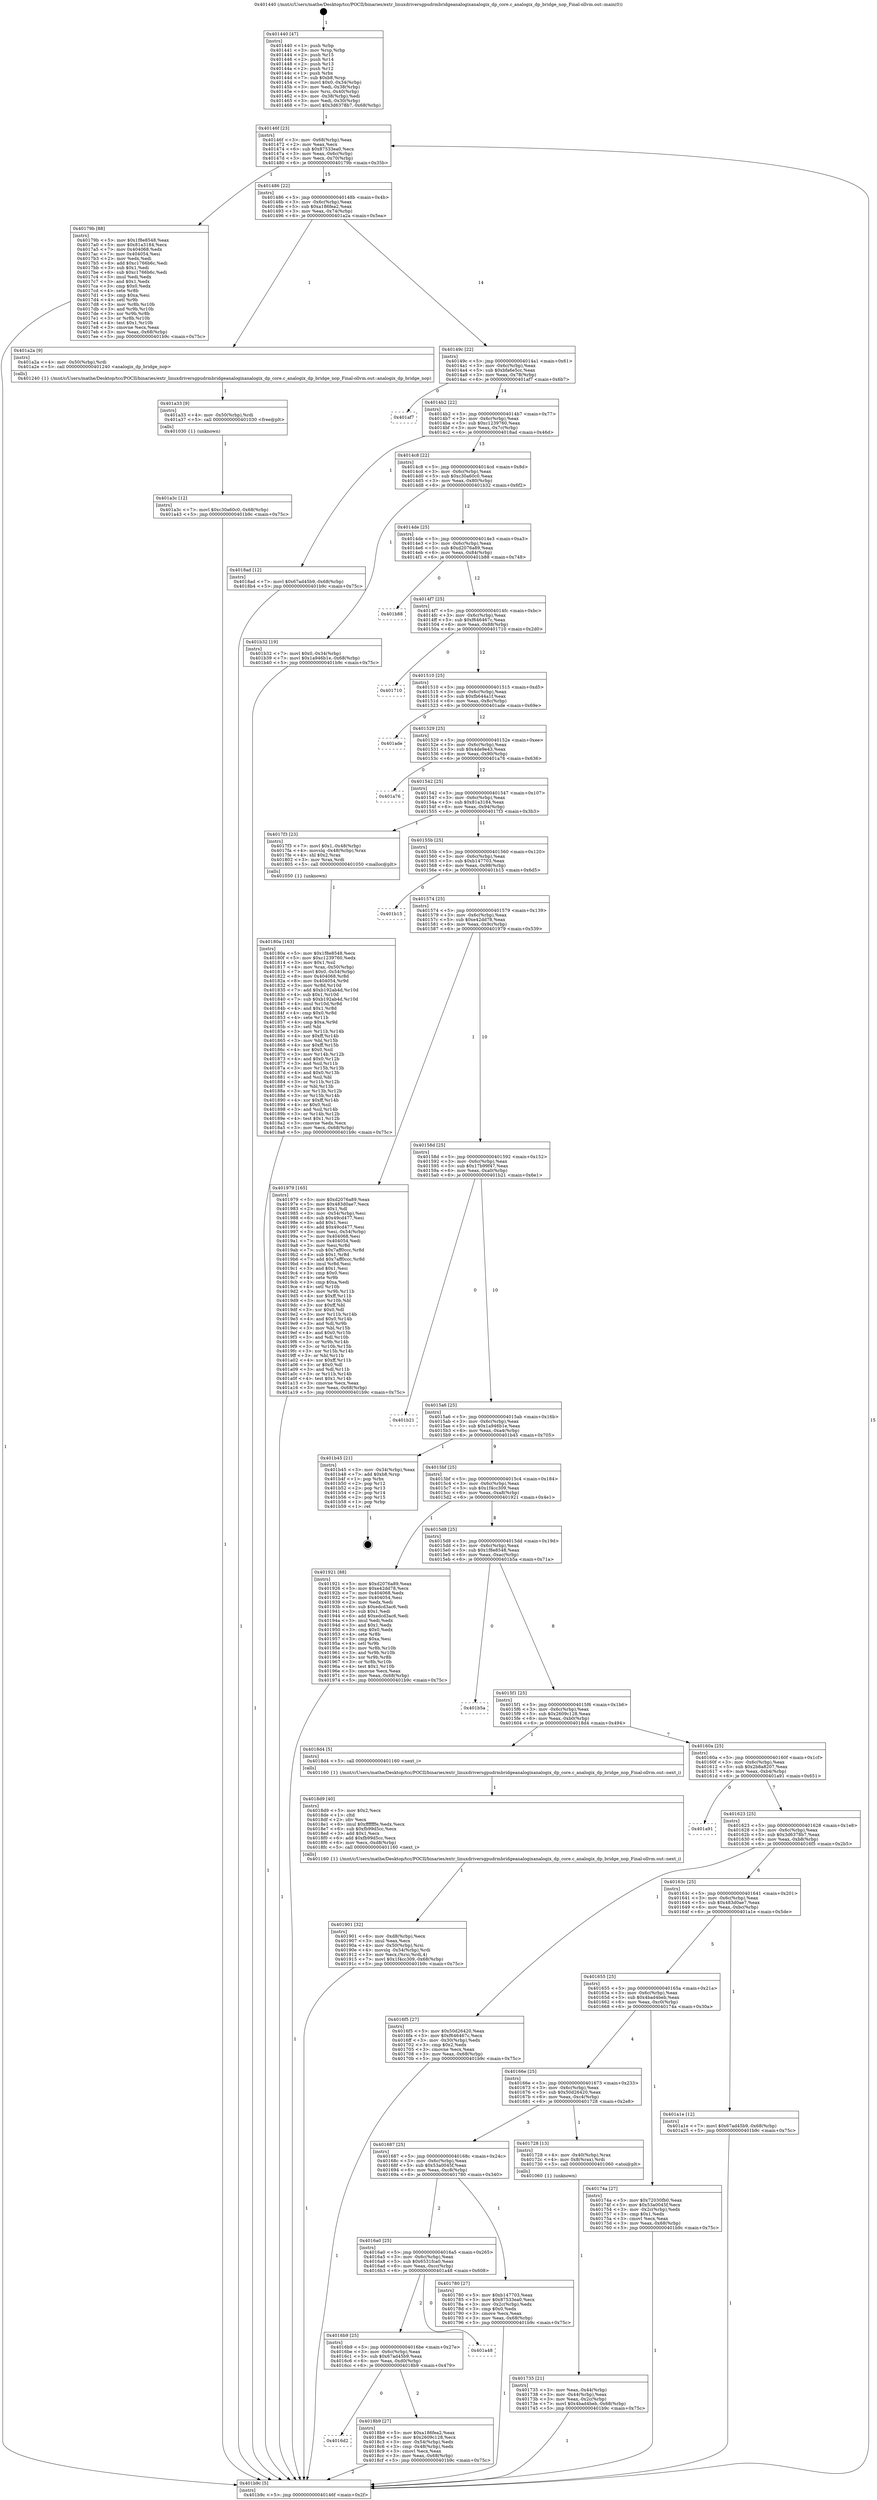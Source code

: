 digraph "0x401440" {
  label = "0x401440 (/mnt/c/Users/mathe/Desktop/tcc/POCII/binaries/extr_linuxdriversgpudrmbridgeanalogixanalogix_dp_core.c_analogix_dp_bridge_nop_Final-ollvm.out::main(0))"
  labelloc = "t"
  node[shape=record]

  Entry [label="",width=0.3,height=0.3,shape=circle,fillcolor=black,style=filled]
  "0x40146f" [label="{
     0x40146f [23]\l
     | [instrs]\l
     &nbsp;&nbsp;0x40146f \<+3\>: mov -0x68(%rbp),%eax\l
     &nbsp;&nbsp;0x401472 \<+2\>: mov %eax,%ecx\l
     &nbsp;&nbsp;0x401474 \<+6\>: sub $0x87533ea0,%ecx\l
     &nbsp;&nbsp;0x40147a \<+3\>: mov %eax,-0x6c(%rbp)\l
     &nbsp;&nbsp;0x40147d \<+3\>: mov %ecx,-0x70(%rbp)\l
     &nbsp;&nbsp;0x401480 \<+6\>: je 000000000040179b \<main+0x35b\>\l
  }"]
  "0x40179b" [label="{
     0x40179b [88]\l
     | [instrs]\l
     &nbsp;&nbsp;0x40179b \<+5\>: mov $0x1f8e8548,%eax\l
     &nbsp;&nbsp;0x4017a0 \<+5\>: mov $0x81a3184,%ecx\l
     &nbsp;&nbsp;0x4017a5 \<+7\>: mov 0x404068,%edx\l
     &nbsp;&nbsp;0x4017ac \<+7\>: mov 0x404054,%esi\l
     &nbsp;&nbsp;0x4017b3 \<+2\>: mov %edx,%edi\l
     &nbsp;&nbsp;0x4017b5 \<+6\>: add $0xc1766b6c,%edi\l
     &nbsp;&nbsp;0x4017bb \<+3\>: sub $0x1,%edi\l
     &nbsp;&nbsp;0x4017be \<+6\>: sub $0xc1766b6c,%edi\l
     &nbsp;&nbsp;0x4017c4 \<+3\>: imul %edi,%edx\l
     &nbsp;&nbsp;0x4017c7 \<+3\>: and $0x1,%edx\l
     &nbsp;&nbsp;0x4017ca \<+3\>: cmp $0x0,%edx\l
     &nbsp;&nbsp;0x4017cd \<+4\>: sete %r8b\l
     &nbsp;&nbsp;0x4017d1 \<+3\>: cmp $0xa,%esi\l
     &nbsp;&nbsp;0x4017d4 \<+4\>: setl %r9b\l
     &nbsp;&nbsp;0x4017d8 \<+3\>: mov %r8b,%r10b\l
     &nbsp;&nbsp;0x4017db \<+3\>: and %r9b,%r10b\l
     &nbsp;&nbsp;0x4017de \<+3\>: xor %r9b,%r8b\l
     &nbsp;&nbsp;0x4017e1 \<+3\>: or %r8b,%r10b\l
     &nbsp;&nbsp;0x4017e4 \<+4\>: test $0x1,%r10b\l
     &nbsp;&nbsp;0x4017e8 \<+3\>: cmovne %ecx,%eax\l
     &nbsp;&nbsp;0x4017eb \<+3\>: mov %eax,-0x68(%rbp)\l
     &nbsp;&nbsp;0x4017ee \<+5\>: jmp 0000000000401b9c \<main+0x75c\>\l
  }"]
  "0x401486" [label="{
     0x401486 [22]\l
     | [instrs]\l
     &nbsp;&nbsp;0x401486 \<+5\>: jmp 000000000040148b \<main+0x4b\>\l
     &nbsp;&nbsp;0x40148b \<+3\>: mov -0x6c(%rbp),%eax\l
     &nbsp;&nbsp;0x40148e \<+5\>: sub $0xa186fea2,%eax\l
     &nbsp;&nbsp;0x401493 \<+3\>: mov %eax,-0x74(%rbp)\l
     &nbsp;&nbsp;0x401496 \<+6\>: je 0000000000401a2a \<main+0x5ea\>\l
  }"]
  Exit [label="",width=0.3,height=0.3,shape=circle,fillcolor=black,style=filled,peripheries=2]
  "0x401a2a" [label="{
     0x401a2a [9]\l
     | [instrs]\l
     &nbsp;&nbsp;0x401a2a \<+4\>: mov -0x50(%rbp),%rdi\l
     &nbsp;&nbsp;0x401a2e \<+5\>: call 0000000000401240 \<analogix_dp_bridge_nop\>\l
     | [calls]\l
     &nbsp;&nbsp;0x401240 \{1\} (/mnt/c/Users/mathe/Desktop/tcc/POCII/binaries/extr_linuxdriversgpudrmbridgeanalogixanalogix_dp_core.c_analogix_dp_bridge_nop_Final-ollvm.out::analogix_dp_bridge_nop)\l
  }"]
  "0x40149c" [label="{
     0x40149c [22]\l
     | [instrs]\l
     &nbsp;&nbsp;0x40149c \<+5\>: jmp 00000000004014a1 \<main+0x61\>\l
     &nbsp;&nbsp;0x4014a1 \<+3\>: mov -0x6c(%rbp),%eax\l
     &nbsp;&nbsp;0x4014a4 \<+5\>: sub $0xbfa6e5cc,%eax\l
     &nbsp;&nbsp;0x4014a9 \<+3\>: mov %eax,-0x78(%rbp)\l
     &nbsp;&nbsp;0x4014ac \<+6\>: je 0000000000401af7 \<main+0x6b7\>\l
  }"]
  "0x401a3c" [label="{
     0x401a3c [12]\l
     | [instrs]\l
     &nbsp;&nbsp;0x401a3c \<+7\>: movl $0xc30a60c0,-0x68(%rbp)\l
     &nbsp;&nbsp;0x401a43 \<+5\>: jmp 0000000000401b9c \<main+0x75c\>\l
  }"]
  "0x401af7" [label="{
     0x401af7\l
  }", style=dashed]
  "0x4014b2" [label="{
     0x4014b2 [22]\l
     | [instrs]\l
     &nbsp;&nbsp;0x4014b2 \<+5\>: jmp 00000000004014b7 \<main+0x77\>\l
     &nbsp;&nbsp;0x4014b7 \<+3\>: mov -0x6c(%rbp),%eax\l
     &nbsp;&nbsp;0x4014ba \<+5\>: sub $0xc1239760,%eax\l
     &nbsp;&nbsp;0x4014bf \<+3\>: mov %eax,-0x7c(%rbp)\l
     &nbsp;&nbsp;0x4014c2 \<+6\>: je 00000000004018ad \<main+0x46d\>\l
  }"]
  "0x401a33" [label="{
     0x401a33 [9]\l
     | [instrs]\l
     &nbsp;&nbsp;0x401a33 \<+4\>: mov -0x50(%rbp),%rdi\l
     &nbsp;&nbsp;0x401a37 \<+5\>: call 0000000000401030 \<free@plt\>\l
     | [calls]\l
     &nbsp;&nbsp;0x401030 \{1\} (unknown)\l
  }"]
  "0x4018ad" [label="{
     0x4018ad [12]\l
     | [instrs]\l
     &nbsp;&nbsp;0x4018ad \<+7\>: movl $0x67ad45b9,-0x68(%rbp)\l
     &nbsp;&nbsp;0x4018b4 \<+5\>: jmp 0000000000401b9c \<main+0x75c\>\l
  }"]
  "0x4014c8" [label="{
     0x4014c8 [22]\l
     | [instrs]\l
     &nbsp;&nbsp;0x4014c8 \<+5\>: jmp 00000000004014cd \<main+0x8d\>\l
     &nbsp;&nbsp;0x4014cd \<+3\>: mov -0x6c(%rbp),%eax\l
     &nbsp;&nbsp;0x4014d0 \<+5\>: sub $0xc30a60c0,%eax\l
     &nbsp;&nbsp;0x4014d5 \<+3\>: mov %eax,-0x80(%rbp)\l
     &nbsp;&nbsp;0x4014d8 \<+6\>: je 0000000000401b32 \<main+0x6f2\>\l
  }"]
  "0x401901" [label="{
     0x401901 [32]\l
     | [instrs]\l
     &nbsp;&nbsp;0x401901 \<+6\>: mov -0xd8(%rbp),%ecx\l
     &nbsp;&nbsp;0x401907 \<+3\>: imul %eax,%ecx\l
     &nbsp;&nbsp;0x40190a \<+4\>: mov -0x50(%rbp),%rsi\l
     &nbsp;&nbsp;0x40190e \<+4\>: movslq -0x54(%rbp),%rdi\l
     &nbsp;&nbsp;0x401912 \<+3\>: mov %ecx,(%rsi,%rdi,4)\l
     &nbsp;&nbsp;0x401915 \<+7\>: movl $0x1f4cc309,-0x68(%rbp)\l
     &nbsp;&nbsp;0x40191c \<+5\>: jmp 0000000000401b9c \<main+0x75c\>\l
  }"]
  "0x401b32" [label="{
     0x401b32 [19]\l
     | [instrs]\l
     &nbsp;&nbsp;0x401b32 \<+7\>: movl $0x0,-0x34(%rbp)\l
     &nbsp;&nbsp;0x401b39 \<+7\>: movl $0x1a946b1e,-0x68(%rbp)\l
     &nbsp;&nbsp;0x401b40 \<+5\>: jmp 0000000000401b9c \<main+0x75c\>\l
  }"]
  "0x4014de" [label="{
     0x4014de [25]\l
     | [instrs]\l
     &nbsp;&nbsp;0x4014de \<+5\>: jmp 00000000004014e3 \<main+0xa3\>\l
     &nbsp;&nbsp;0x4014e3 \<+3\>: mov -0x6c(%rbp),%eax\l
     &nbsp;&nbsp;0x4014e6 \<+5\>: sub $0xd2076a89,%eax\l
     &nbsp;&nbsp;0x4014eb \<+6\>: mov %eax,-0x84(%rbp)\l
     &nbsp;&nbsp;0x4014f1 \<+6\>: je 0000000000401b88 \<main+0x748\>\l
  }"]
  "0x4018d9" [label="{
     0x4018d9 [40]\l
     | [instrs]\l
     &nbsp;&nbsp;0x4018d9 \<+5\>: mov $0x2,%ecx\l
     &nbsp;&nbsp;0x4018de \<+1\>: cltd\l
     &nbsp;&nbsp;0x4018df \<+2\>: idiv %ecx\l
     &nbsp;&nbsp;0x4018e1 \<+6\>: imul $0xfffffffe,%edx,%ecx\l
     &nbsp;&nbsp;0x4018e7 \<+6\>: sub $0xfb99d5cc,%ecx\l
     &nbsp;&nbsp;0x4018ed \<+3\>: add $0x1,%ecx\l
     &nbsp;&nbsp;0x4018f0 \<+6\>: add $0xfb99d5cc,%ecx\l
     &nbsp;&nbsp;0x4018f6 \<+6\>: mov %ecx,-0xd8(%rbp)\l
     &nbsp;&nbsp;0x4018fc \<+5\>: call 0000000000401160 \<next_i\>\l
     | [calls]\l
     &nbsp;&nbsp;0x401160 \{1\} (/mnt/c/Users/mathe/Desktop/tcc/POCII/binaries/extr_linuxdriversgpudrmbridgeanalogixanalogix_dp_core.c_analogix_dp_bridge_nop_Final-ollvm.out::next_i)\l
  }"]
  "0x401b88" [label="{
     0x401b88\l
  }", style=dashed]
  "0x4014f7" [label="{
     0x4014f7 [25]\l
     | [instrs]\l
     &nbsp;&nbsp;0x4014f7 \<+5\>: jmp 00000000004014fc \<main+0xbc\>\l
     &nbsp;&nbsp;0x4014fc \<+3\>: mov -0x6c(%rbp),%eax\l
     &nbsp;&nbsp;0x4014ff \<+5\>: sub $0xf646467c,%eax\l
     &nbsp;&nbsp;0x401504 \<+6\>: mov %eax,-0x88(%rbp)\l
     &nbsp;&nbsp;0x40150a \<+6\>: je 0000000000401710 \<main+0x2d0\>\l
  }"]
  "0x4016d2" [label="{
     0x4016d2\l
  }", style=dashed]
  "0x401710" [label="{
     0x401710\l
  }", style=dashed]
  "0x401510" [label="{
     0x401510 [25]\l
     | [instrs]\l
     &nbsp;&nbsp;0x401510 \<+5\>: jmp 0000000000401515 \<main+0xd5\>\l
     &nbsp;&nbsp;0x401515 \<+3\>: mov -0x6c(%rbp),%eax\l
     &nbsp;&nbsp;0x401518 \<+5\>: sub $0xfb644a1f,%eax\l
     &nbsp;&nbsp;0x40151d \<+6\>: mov %eax,-0x8c(%rbp)\l
     &nbsp;&nbsp;0x401523 \<+6\>: je 0000000000401ade \<main+0x69e\>\l
  }"]
  "0x4018b9" [label="{
     0x4018b9 [27]\l
     | [instrs]\l
     &nbsp;&nbsp;0x4018b9 \<+5\>: mov $0xa186fea2,%eax\l
     &nbsp;&nbsp;0x4018be \<+5\>: mov $0x2609c128,%ecx\l
     &nbsp;&nbsp;0x4018c3 \<+3\>: mov -0x54(%rbp),%edx\l
     &nbsp;&nbsp;0x4018c6 \<+3\>: cmp -0x48(%rbp),%edx\l
     &nbsp;&nbsp;0x4018c9 \<+3\>: cmovl %ecx,%eax\l
     &nbsp;&nbsp;0x4018cc \<+3\>: mov %eax,-0x68(%rbp)\l
     &nbsp;&nbsp;0x4018cf \<+5\>: jmp 0000000000401b9c \<main+0x75c\>\l
  }"]
  "0x401ade" [label="{
     0x401ade\l
  }", style=dashed]
  "0x401529" [label="{
     0x401529 [25]\l
     | [instrs]\l
     &nbsp;&nbsp;0x401529 \<+5\>: jmp 000000000040152e \<main+0xee\>\l
     &nbsp;&nbsp;0x40152e \<+3\>: mov -0x6c(%rbp),%eax\l
     &nbsp;&nbsp;0x401531 \<+5\>: sub $0x4de9e43,%eax\l
     &nbsp;&nbsp;0x401536 \<+6\>: mov %eax,-0x90(%rbp)\l
     &nbsp;&nbsp;0x40153c \<+6\>: je 0000000000401a76 \<main+0x636\>\l
  }"]
  "0x4016b9" [label="{
     0x4016b9 [25]\l
     | [instrs]\l
     &nbsp;&nbsp;0x4016b9 \<+5\>: jmp 00000000004016be \<main+0x27e\>\l
     &nbsp;&nbsp;0x4016be \<+3\>: mov -0x6c(%rbp),%eax\l
     &nbsp;&nbsp;0x4016c1 \<+5\>: sub $0x67ad45b9,%eax\l
     &nbsp;&nbsp;0x4016c6 \<+6\>: mov %eax,-0xd0(%rbp)\l
     &nbsp;&nbsp;0x4016cc \<+6\>: je 00000000004018b9 \<main+0x479\>\l
  }"]
  "0x401a76" [label="{
     0x401a76\l
  }", style=dashed]
  "0x401542" [label="{
     0x401542 [25]\l
     | [instrs]\l
     &nbsp;&nbsp;0x401542 \<+5\>: jmp 0000000000401547 \<main+0x107\>\l
     &nbsp;&nbsp;0x401547 \<+3\>: mov -0x6c(%rbp),%eax\l
     &nbsp;&nbsp;0x40154a \<+5\>: sub $0x81a3184,%eax\l
     &nbsp;&nbsp;0x40154f \<+6\>: mov %eax,-0x94(%rbp)\l
     &nbsp;&nbsp;0x401555 \<+6\>: je 00000000004017f3 \<main+0x3b3\>\l
  }"]
  "0x401a48" [label="{
     0x401a48\l
  }", style=dashed]
  "0x4017f3" [label="{
     0x4017f3 [23]\l
     | [instrs]\l
     &nbsp;&nbsp;0x4017f3 \<+7\>: movl $0x1,-0x48(%rbp)\l
     &nbsp;&nbsp;0x4017fa \<+4\>: movslq -0x48(%rbp),%rax\l
     &nbsp;&nbsp;0x4017fe \<+4\>: shl $0x2,%rax\l
     &nbsp;&nbsp;0x401802 \<+3\>: mov %rax,%rdi\l
     &nbsp;&nbsp;0x401805 \<+5\>: call 0000000000401050 \<malloc@plt\>\l
     | [calls]\l
     &nbsp;&nbsp;0x401050 \{1\} (unknown)\l
  }"]
  "0x40155b" [label="{
     0x40155b [25]\l
     | [instrs]\l
     &nbsp;&nbsp;0x40155b \<+5\>: jmp 0000000000401560 \<main+0x120\>\l
     &nbsp;&nbsp;0x401560 \<+3\>: mov -0x6c(%rbp),%eax\l
     &nbsp;&nbsp;0x401563 \<+5\>: sub $0xb147703,%eax\l
     &nbsp;&nbsp;0x401568 \<+6\>: mov %eax,-0x98(%rbp)\l
     &nbsp;&nbsp;0x40156e \<+6\>: je 0000000000401b15 \<main+0x6d5\>\l
  }"]
  "0x40180a" [label="{
     0x40180a [163]\l
     | [instrs]\l
     &nbsp;&nbsp;0x40180a \<+5\>: mov $0x1f8e8548,%ecx\l
     &nbsp;&nbsp;0x40180f \<+5\>: mov $0xc1239760,%edx\l
     &nbsp;&nbsp;0x401814 \<+3\>: mov $0x1,%sil\l
     &nbsp;&nbsp;0x401817 \<+4\>: mov %rax,-0x50(%rbp)\l
     &nbsp;&nbsp;0x40181b \<+7\>: movl $0x0,-0x54(%rbp)\l
     &nbsp;&nbsp;0x401822 \<+8\>: mov 0x404068,%r8d\l
     &nbsp;&nbsp;0x40182a \<+8\>: mov 0x404054,%r9d\l
     &nbsp;&nbsp;0x401832 \<+3\>: mov %r8d,%r10d\l
     &nbsp;&nbsp;0x401835 \<+7\>: add $0xb192ab4d,%r10d\l
     &nbsp;&nbsp;0x40183c \<+4\>: sub $0x1,%r10d\l
     &nbsp;&nbsp;0x401840 \<+7\>: sub $0xb192ab4d,%r10d\l
     &nbsp;&nbsp;0x401847 \<+4\>: imul %r10d,%r8d\l
     &nbsp;&nbsp;0x40184b \<+4\>: and $0x1,%r8d\l
     &nbsp;&nbsp;0x40184f \<+4\>: cmp $0x0,%r8d\l
     &nbsp;&nbsp;0x401853 \<+4\>: sete %r11b\l
     &nbsp;&nbsp;0x401857 \<+4\>: cmp $0xa,%r9d\l
     &nbsp;&nbsp;0x40185b \<+3\>: setl %bl\l
     &nbsp;&nbsp;0x40185e \<+3\>: mov %r11b,%r14b\l
     &nbsp;&nbsp;0x401861 \<+4\>: xor $0xff,%r14b\l
     &nbsp;&nbsp;0x401865 \<+3\>: mov %bl,%r15b\l
     &nbsp;&nbsp;0x401868 \<+4\>: xor $0xff,%r15b\l
     &nbsp;&nbsp;0x40186c \<+4\>: xor $0x0,%sil\l
     &nbsp;&nbsp;0x401870 \<+3\>: mov %r14b,%r12b\l
     &nbsp;&nbsp;0x401873 \<+4\>: and $0x0,%r12b\l
     &nbsp;&nbsp;0x401877 \<+3\>: and %sil,%r11b\l
     &nbsp;&nbsp;0x40187a \<+3\>: mov %r15b,%r13b\l
     &nbsp;&nbsp;0x40187d \<+4\>: and $0x0,%r13b\l
     &nbsp;&nbsp;0x401881 \<+3\>: and %sil,%bl\l
     &nbsp;&nbsp;0x401884 \<+3\>: or %r11b,%r12b\l
     &nbsp;&nbsp;0x401887 \<+3\>: or %bl,%r13b\l
     &nbsp;&nbsp;0x40188a \<+3\>: xor %r13b,%r12b\l
     &nbsp;&nbsp;0x40188d \<+3\>: or %r15b,%r14b\l
     &nbsp;&nbsp;0x401890 \<+4\>: xor $0xff,%r14b\l
     &nbsp;&nbsp;0x401894 \<+4\>: or $0x0,%sil\l
     &nbsp;&nbsp;0x401898 \<+3\>: and %sil,%r14b\l
     &nbsp;&nbsp;0x40189b \<+3\>: or %r14b,%r12b\l
     &nbsp;&nbsp;0x40189e \<+4\>: test $0x1,%r12b\l
     &nbsp;&nbsp;0x4018a2 \<+3\>: cmovne %edx,%ecx\l
     &nbsp;&nbsp;0x4018a5 \<+3\>: mov %ecx,-0x68(%rbp)\l
     &nbsp;&nbsp;0x4018a8 \<+5\>: jmp 0000000000401b9c \<main+0x75c\>\l
  }"]
  "0x401b15" [label="{
     0x401b15\l
  }", style=dashed]
  "0x401574" [label="{
     0x401574 [25]\l
     | [instrs]\l
     &nbsp;&nbsp;0x401574 \<+5\>: jmp 0000000000401579 \<main+0x139\>\l
     &nbsp;&nbsp;0x401579 \<+3\>: mov -0x6c(%rbp),%eax\l
     &nbsp;&nbsp;0x40157c \<+5\>: sub $0xe42dd78,%eax\l
     &nbsp;&nbsp;0x401581 \<+6\>: mov %eax,-0x9c(%rbp)\l
     &nbsp;&nbsp;0x401587 \<+6\>: je 0000000000401979 \<main+0x539\>\l
  }"]
  "0x4016a0" [label="{
     0x4016a0 [25]\l
     | [instrs]\l
     &nbsp;&nbsp;0x4016a0 \<+5\>: jmp 00000000004016a5 \<main+0x265\>\l
     &nbsp;&nbsp;0x4016a5 \<+3\>: mov -0x6c(%rbp),%eax\l
     &nbsp;&nbsp;0x4016a8 \<+5\>: sub $0x6531fca0,%eax\l
     &nbsp;&nbsp;0x4016ad \<+6\>: mov %eax,-0xcc(%rbp)\l
     &nbsp;&nbsp;0x4016b3 \<+6\>: je 0000000000401a48 \<main+0x608\>\l
  }"]
  "0x401979" [label="{
     0x401979 [165]\l
     | [instrs]\l
     &nbsp;&nbsp;0x401979 \<+5\>: mov $0xd2076a89,%eax\l
     &nbsp;&nbsp;0x40197e \<+5\>: mov $0x483d0ae7,%ecx\l
     &nbsp;&nbsp;0x401983 \<+2\>: mov $0x1,%dl\l
     &nbsp;&nbsp;0x401985 \<+3\>: mov -0x54(%rbp),%esi\l
     &nbsp;&nbsp;0x401988 \<+6\>: sub $0x49cd477,%esi\l
     &nbsp;&nbsp;0x40198e \<+3\>: add $0x1,%esi\l
     &nbsp;&nbsp;0x401991 \<+6\>: add $0x49cd477,%esi\l
     &nbsp;&nbsp;0x401997 \<+3\>: mov %esi,-0x54(%rbp)\l
     &nbsp;&nbsp;0x40199a \<+7\>: mov 0x404068,%esi\l
     &nbsp;&nbsp;0x4019a1 \<+7\>: mov 0x404054,%edi\l
     &nbsp;&nbsp;0x4019a8 \<+3\>: mov %esi,%r8d\l
     &nbsp;&nbsp;0x4019ab \<+7\>: sub $0x7aff0ccc,%r8d\l
     &nbsp;&nbsp;0x4019b2 \<+4\>: sub $0x1,%r8d\l
     &nbsp;&nbsp;0x4019b6 \<+7\>: add $0x7aff0ccc,%r8d\l
     &nbsp;&nbsp;0x4019bd \<+4\>: imul %r8d,%esi\l
     &nbsp;&nbsp;0x4019c1 \<+3\>: and $0x1,%esi\l
     &nbsp;&nbsp;0x4019c4 \<+3\>: cmp $0x0,%esi\l
     &nbsp;&nbsp;0x4019c7 \<+4\>: sete %r9b\l
     &nbsp;&nbsp;0x4019cb \<+3\>: cmp $0xa,%edi\l
     &nbsp;&nbsp;0x4019ce \<+4\>: setl %r10b\l
     &nbsp;&nbsp;0x4019d2 \<+3\>: mov %r9b,%r11b\l
     &nbsp;&nbsp;0x4019d5 \<+4\>: xor $0xff,%r11b\l
     &nbsp;&nbsp;0x4019d9 \<+3\>: mov %r10b,%bl\l
     &nbsp;&nbsp;0x4019dc \<+3\>: xor $0xff,%bl\l
     &nbsp;&nbsp;0x4019df \<+3\>: xor $0x0,%dl\l
     &nbsp;&nbsp;0x4019e2 \<+3\>: mov %r11b,%r14b\l
     &nbsp;&nbsp;0x4019e5 \<+4\>: and $0x0,%r14b\l
     &nbsp;&nbsp;0x4019e9 \<+3\>: and %dl,%r9b\l
     &nbsp;&nbsp;0x4019ec \<+3\>: mov %bl,%r15b\l
     &nbsp;&nbsp;0x4019ef \<+4\>: and $0x0,%r15b\l
     &nbsp;&nbsp;0x4019f3 \<+3\>: and %dl,%r10b\l
     &nbsp;&nbsp;0x4019f6 \<+3\>: or %r9b,%r14b\l
     &nbsp;&nbsp;0x4019f9 \<+3\>: or %r10b,%r15b\l
     &nbsp;&nbsp;0x4019fc \<+3\>: xor %r15b,%r14b\l
     &nbsp;&nbsp;0x4019ff \<+3\>: or %bl,%r11b\l
     &nbsp;&nbsp;0x401a02 \<+4\>: xor $0xff,%r11b\l
     &nbsp;&nbsp;0x401a06 \<+3\>: or $0x0,%dl\l
     &nbsp;&nbsp;0x401a09 \<+3\>: and %dl,%r11b\l
     &nbsp;&nbsp;0x401a0c \<+3\>: or %r11b,%r14b\l
     &nbsp;&nbsp;0x401a0f \<+4\>: test $0x1,%r14b\l
     &nbsp;&nbsp;0x401a13 \<+3\>: cmovne %ecx,%eax\l
     &nbsp;&nbsp;0x401a16 \<+3\>: mov %eax,-0x68(%rbp)\l
     &nbsp;&nbsp;0x401a19 \<+5\>: jmp 0000000000401b9c \<main+0x75c\>\l
  }"]
  "0x40158d" [label="{
     0x40158d [25]\l
     | [instrs]\l
     &nbsp;&nbsp;0x40158d \<+5\>: jmp 0000000000401592 \<main+0x152\>\l
     &nbsp;&nbsp;0x401592 \<+3\>: mov -0x6c(%rbp),%eax\l
     &nbsp;&nbsp;0x401595 \<+5\>: sub $0x17b99f47,%eax\l
     &nbsp;&nbsp;0x40159a \<+6\>: mov %eax,-0xa0(%rbp)\l
     &nbsp;&nbsp;0x4015a0 \<+6\>: je 0000000000401b21 \<main+0x6e1\>\l
  }"]
  "0x401780" [label="{
     0x401780 [27]\l
     | [instrs]\l
     &nbsp;&nbsp;0x401780 \<+5\>: mov $0xb147703,%eax\l
     &nbsp;&nbsp;0x401785 \<+5\>: mov $0x87533ea0,%ecx\l
     &nbsp;&nbsp;0x40178a \<+3\>: mov -0x2c(%rbp),%edx\l
     &nbsp;&nbsp;0x40178d \<+3\>: cmp $0x0,%edx\l
     &nbsp;&nbsp;0x401790 \<+3\>: cmove %ecx,%eax\l
     &nbsp;&nbsp;0x401793 \<+3\>: mov %eax,-0x68(%rbp)\l
     &nbsp;&nbsp;0x401796 \<+5\>: jmp 0000000000401b9c \<main+0x75c\>\l
  }"]
  "0x401b21" [label="{
     0x401b21\l
  }", style=dashed]
  "0x4015a6" [label="{
     0x4015a6 [25]\l
     | [instrs]\l
     &nbsp;&nbsp;0x4015a6 \<+5\>: jmp 00000000004015ab \<main+0x16b\>\l
     &nbsp;&nbsp;0x4015ab \<+3\>: mov -0x6c(%rbp),%eax\l
     &nbsp;&nbsp;0x4015ae \<+5\>: sub $0x1a946b1e,%eax\l
     &nbsp;&nbsp;0x4015b3 \<+6\>: mov %eax,-0xa4(%rbp)\l
     &nbsp;&nbsp;0x4015b9 \<+6\>: je 0000000000401b45 \<main+0x705\>\l
  }"]
  "0x401735" [label="{
     0x401735 [21]\l
     | [instrs]\l
     &nbsp;&nbsp;0x401735 \<+3\>: mov %eax,-0x44(%rbp)\l
     &nbsp;&nbsp;0x401738 \<+3\>: mov -0x44(%rbp),%eax\l
     &nbsp;&nbsp;0x40173b \<+3\>: mov %eax,-0x2c(%rbp)\l
     &nbsp;&nbsp;0x40173e \<+7\>: movl $0x4bad4beb,-0x68(%rbp)\l
     &nbsp;&nbsp;0x401745 \<+5\>: jmp 0000000000401b9c \<main+0x75c\>\l
  }"]
  "0x401b45" [label="{
     0x401b45 [21]\l
     | [instrs]\l
     &nbsp;&nbsp;0x401b45 \<+3\>: mov -0x34(%rbp),%eax\l
     &nbsp;&nbsp;0x401b48 \<+7\>: add $0xb8,%rsp\l
     &nbsp;&nbsp;0x401b4f \<+1\>: pop %rbx\l
     &nbsp;&nbsp;0x401b50 \<+2\>: pop %r12\l
     &nbsp;&nbsp;0x401b52 \<+2\>: pop %r13\l
     &nbsp;&nbsp;0x401b54 \<+2\>: pop %r14\l
     &nbsp;&nbsp;0x401b56 \<+2\>: pop %r15\l
     &nbsp;&nbsp;0x401b58 \<+1\>: pop %rbp\l
     &nbsp;&nbsp;0x401b59 \<+1\>: ret\l
  }"]
  "0x4015bf" [label="{
     0x4015bf [25]\l
     | [instrs]\l
     &nbsp;&nbsp;0x4015bf \<+5\>: jmp 00000000004015c4 \<main+0x184\>\l
     &nbsp;&nbsp;0x4015c4 \<+3\>: mov -0x6c(%rbp),%eax\l
     &nbsp;&nbsp;0x4015c7 \<+5\>: sub $0x1f4cc309,%eax\l
     &nbsp;&nbsp;0x4015cc \<+6\>: mov %eax,-0xa8(%rbp)\l
     &nbsp;&nbsp;0x4015d2 \<+6\>: je 0000000000401921 \<main+0x4e1\>\l
  }"]
  "0x401687" [label="{
     0x401687 [25]\l
     | [instrs]\l
     &nbsp;&nbsp;0x401687 \<+5\>: jmp 000000000040168c \<main+0x24c\>\l
     &nbsp;&nbsp;0x40168c \<+3\>: mov -0x6c(%rbp),%eax\l
     &nbsp;&nbsp;0x40168f \<+5\>: sub $0x53a0045f,%eax\l
     &nbsp;&nbsp;0x401694 \<+6\>: mov %eax,-0xc8(%rbp)\l
     &nbsp;&nbsp;0x40169a \<+6\>: je 0000000000401780 \<main+0x340\>\l
  }"]
  "0x401921" [label="{
     0x401921 [88]\l
     | [instrs]\l
     &nbsp;&nbsp;0x401921 \<+5\>: mov $0xd2076a89,%eax\l
     &nbsp;&nbsp;0x401926 \<+5\>: mov $0xe42dd78,%ecx\l
     &nbsp;&nbsp;0x40192b \<+7\>: mov 0x404068,%edx\l
     &nbsp;&nbsp;0x401932 \<+7\>: mov 0x404054,%esi\l
     &nbsp;&nbsp;0x401939 \<+2\>: mov %edx,%edi\l
     &nbsp;&nbsp;0x40193b \<+6\>: sub $0xedcd3ac6,%edi\l
     &nbsp;&nbsp;0x401941 \<+3\>: sub $0x1,%edi\l
     &nbsp;&nbsp;0x401944 \<+6\>: add $0xedcd3ac6,%edi\l
     &nbsp;&nbsp;0x40194a \<+3\>: imul %edi,%edx\l
     &nbsp;&nbsp;0x40194d \<+3\>: and $0x1,%edx\l
     &nbsp;&nbsp;0x401950 \<+3\>: cmp $0x0,%edx\l
     &nbsp;&nbsp;0x401953 \<+4\>: sete %r8b\l
     &nbsp;&nbsp;0x401957 \<+3\>: cmp $0xa,%esi\l
     &nbsp;&nbsp;0x40195a \<+4\>: setl %r9b\l
     &nbsp;&nbsp;0x40195e \<+3\>: mov %r8b,%r10b\l
     &nbsp;&nbsp;0x401961 \<+3\>: and %r9b,%r10b\l
     &nbsp;&nbsp;0x401964 \<+3\>: xor %r9b,%r8b\l
     &nbsp;&nbsp;0x401967 \<+3\>: or %r8b,%r10b\l
     &nbsp;&nbsp;0x40196a \<+4\>: test $0x1,%r10b\l
     &nbsp;&nbsp;0x40196e \<+3\>: cmovne %ecx,%eax\l
     &nbsp;&nbsp;0x401971 \<+3\>: mov %eax,-0x68(%rbp)\l
     &nbsp;&nbsp;0x401974 \<+5\>: jmp 0000000000401b9c \<main+0x75c\>\l
  }"]
  "0x4015d8" [label="{
     0x4015d8 [25]\l
     | [instrs]\l
     &nbsp;&nbsp;0x4015d8 \<+5\>: jmp 00000000004015dd \<main+0x19d\>\l
     &nbsp;&nbsp;0x4015dd \<+3\>: mov -0x6c(%rbp),%eax\l
     &nbsp;&nbsp;0x4015e0 \<+5\>: sub $0x1f8e8548,%eax\l
     &nbsp;&nbsp;0x4015e5 \<+6\>: mov %eax,-0xac(%rbp)\l
     &nbsp;&nbsp;0x4015eb \<+6\>: je 0000000000401b5a \<main+0x71a\>\l
  }"]
  "0x401728" [label="{
     0x401728 [13]\l
     | [instrs]\l
     &nbsp;&nbsp;0x401728 \<+4\>: mov -0x40(%rbp),%rax\l
     &nbsp;&nbsp;0x40172c \<+4\>: mov 0x8(%rax),%rdi\l
     &nbsp;&nbsp;0x401730 \<+5\>: call 0000000000401060 \<atoi@plt\>\l
     | [calls]\l
     &nbsp;&nbsp;0x401060 \{1\} (unknown)\l
  }"]
  "0x401b5a" [label="{
     0x401b5a\l
  }", style=dashed]
  "0x4015f1" [label="{
     0x4015f1 [25]\l
     | [instrs]\l
     &nbsp;&nbsp;0x4015f1 \<+5\>: jmp 00000000004015f6 \<main+0x1b6\>\l
     &nbsp;&nbsp;0x4015f6 \<+3\>: mov -0x6c(%rbp),%eax\l
     &nbsp;&nbsp;0x4015f9 \<+5\>: sub $0x2609c128,%eax\l
     &nbsp;&nbsp;0x4015fe \<+6\>: mov %eax,-0xb0(%rbp)\l
     &nbsp;&nbsp;0x401604 \<+6\>: je 00000000004018d4 \<main+0x494\>\l
  }"]
  "0x40166e" [label="{
     0x40166e [25]\l
     | [instrs]\l
     &nbsp;&nbsp;0x40166e \<+5\>: jmp 0000000000401673 \<main+0x233\>\l
     &nbsp;&nbsp;0x401673 \<+3\>: mov -0x6c(%rbp),%eax\l
     &nbsp;&nbsp;0x401676 \<+5\>: sub $0x50d26420,%eax\l
     &nbsp;&nbsp;0x40167b \<+6\>: mov %eax,-0xc4(%rbp)\l
     &nbsp;&nbsp;0x401681 \<+6\>: je 0000000000401728 \<main+0x2e8\>\l
  }"]
  "0x4018d4" [label="{
     0x4018d4 [5]\l
     | [instrs]\l
     &nbsp;&nbsp;0x4018d4 \<+5\>: call 0000000000401160 \<next_i\>\l
     | [calls]\l
     &nbsp;&nbsp;0x401160 \{1\} (/mnt/c/Users/mathe/Desktop/tcc/POCII/binaries/extr_linuxdriversgpudrmbridgeanalogixanalogix_dp_core.c_analogix_dp_bridge_nop_Final-ollvm.out::next_i)\l
  }"]
  "0x40160a" [label="{
     0x40160a [25]\l
     | [instrs]\l
     &nbsp;&nbsp;0x40160a \<+5\>: jmp 000000000040160f \<main+0x1cf\>\l
     &nbsp;&nbsp;0x40160f \<+3\>: mov -0x6c(%rbp),%eax\l
     &nbsp;&nbsp;0x401612 \<+5\>: sub $0x2b8a8207,%eax\l
     &nbsp;&nbsp;0x401617 \<+6\>: mov %eax,-0xb4(%rbp)\l
     &nbsp;&nbsp;0x40161d \<+6\>: je 0000000000401a91 \<main+0x651\>\l
  }"]
  "0x40174a" [label="{
     0x40174a [27]\l
     | [instrs]\l
     &nbsp;&nbsp;0x40174a \<+5\>: mov $0x72030fb0,%eax\l
     &nbsp;&nbsp;0x40174f \<+5\>: mov $0x53a0045f,%ecx\l
     &nbsp;&nbsp;0x401754 \<+3\>: mov -0x2c(%rbp),%edx\l
     &nbsp;&nbsp;0x401757 \<+3\>: cmp $0x1,%edx\l
     &nbsp;&nbsp;0x40175a \<+3\>: cmovl %ecx,%eax\l
     &nbsp;&nbsp;0x40175d \<+3\>: mov %eax,-0x68(%rbp)\l
     &nbsp;&nbsp;0x401760 \<+5\>: jmp 0000000000401b9c \<main+0x75c\>\l
  }"]
  "0x401a91" [label="{
     0x401a91\l
  }", style=dashed]
  "0x401623" [label="{
     0x401623 [25]\l
     | [instrs]\l
     &nbsp;&nbsp;0x401623 \<+5\>: jmp 0000000000401628 \<main+0x1e8\>\l
     &nbsp;&nbsp;0x401628 \<+3\>: mov -0x6c(%rbp),%eax\l
     &nbsp;&nbsp;0x40162b \<+5\>: sub $0x3d6378b7,%eax\l
     &nbsp;&nbsp;0x401630 \<+6\>: mov %eax,-0xb8(%rbp)\l
     &nbsp;&nbsp;0x401636 \<+6\>: je 00000000004016f5 \<main+0x2b5\>\l
  }"]
  "0x401655" [label="{
     0x401655 [25]\l
     | [instrs]\l
     &nbsp;&nbsp;0x401655 \<+5\>: jmp 000000000040165a \<main+0x21a\>\l
     &nbsp;&nbsp;0x40165a \<+3\>: mov -0x6c(%rbp),%eax\l
     &nbsp;&nbsp;0x40165d \<+5\>: sub $0x4bad4beb,%eax\l
     &nbsp;&nbsp;0x401662 \<+6\>: mov %eax,-0xc0(%rbp)\l
     &nbsp;&nbsp;0x401668 \<+6\>: je 000000000040174a \<main+0x30a\>\l
  }"]
  "0x4016f5" [label="{
     0x4016f5 [27]\l
     | [instrs]\l
     &nbsp;&nbsp;0x4016f5 \<+5\>: mov $0x50d26420,%eax\l
     &nbsp;&nbsp;0x4016fa \<+5\>: mov $0xf646467c,%ecx\l
     &nbsp;&nbsp;0x4016ff \<+3\>: mov -0x30(%rbp),%edx\l
     &nbsp;&nbsp;0x401702 \<+3\>: cmp $0x2,%edx\l
     &nbsp;&nbsp;0x401705 \<+3\>: cmovne %ecx,%eax\l
     &nbsp;&nbsp;0x401708 \<+3\>: mov %eax,-0x68(%rbp)\l
     &nbsp;&nbsp;0x40170b \<+5\>: jmp 0000000000401b9c \<main+0x75c\>\l
  }"]
  "0x40163c" [label="{
     0x40163c [25]\l
     | [instrs]\l
     &nbsp;&nbsp;0x40163c \<+5\>: jmp 0000000000401641 \<main+0x201\>\l
     &nbsp;&nbsp;0x401641 \<+3\>: mov -0x6c(%rbp),%eax\l
     &nbsp;&nbsp;0x401644 \<+5\>: sub $0x483d0ae7,%eax\l
     &nbsp;&nbsp;0x401649 \<+6\>: mov %eax,-0xbc(%rbp)\l
     &nbsp;&nbsp;0x40164f \<+6\>: je 0000000000401a1e \<main+0x5de\>\l
  }"]
  "0x401b9c" [label="{
     0x401b9c [5]\l
     | [instrs]\l
     &nbsp;&nbsp;0x401b9c \<+5\>: jmp 000000000040146f \<main+0x2f\>\l
  }"]
  "0x401440" [label="{
     0x401440 [47]\l
     | [instrs]\l
     &nbsp;&nbsp;0x401440 \<+1\>: push %rbp\l
     &nbsp;&nbsp;0x401441 \<+3\>: mov %rsp,%rbp\l
     &nbsp;&nbsp;0x401444 \<+2\>: push %r15\l
     &nbsp;&nbsp;0x401446 \<+2\>: push %r14\l
     &nbsp;&nbsp;0x401448 \<+2\>: push %r13\l
     &nbsp;&nbsp;0x40144a \<+2\>: push %r12\l
     &nbsp;&nbsp;0x40144c \<+1\>: push %rbx\l
     &nbsp;&nbsp;0x40144d \<+7\>: sub $0xb8,%rsp\l
     &nbsp;&nbsp;0x401454 \<+7\>: movl $0x0,-0x34(%rbp)\l
     &nbsp;&nbsp;0x40145b \<+3\>: mov %edi,-0x38(%rbp)\l
     &nbsp;&nbsp;0x40145e \<+4\>: mov %rsi,-0x40(%rbp)\l
     &nbsp;&nbsp;0x401462 \<+3\>: mov -0x38(%rbp),%edi\l
     &nbsp;&nbsp;0x401465 \<+3\>: mov %edi,-0x30(%rbp)\l
     &nbsp;&nbsp;0x401468 \<+7\>: movl $0x3d6378b7,-0x68(%rbp)\l
  }"]
  "0x401a1e" [label="{
     0x401a1e [12]\l
     | [instrs]\l
     &nbsp;&nbsp;0x401a1e \<+7\>: movl $0x67ad45b9,-0x68(%rbp)\l
     &nbsp;&nbsp;0x401a25 \<+5\>: jmp 0000000000401b9c \<main+0x75c\>\l
  }"]
  Entry -> "0x401440" [label=" 1"]
  "0x40146f" -> "0x40179b" [label=" 1"]
  "0x40146f" -> "0x401486" [label=" 15"]
  "0x401b45" -> Exit [label=" 1"]
  "0x401486" -> "0x401a2a" [label=" 1"]
  "0x401486" -> "0x40149c" [label=" 14"]
  "0x401b32" -> "0x401b9c" [label=" 1"]
  "0x40149c" -> "0x401af7" [label=" 0"]
  "0x40149c" -> "0x4014b2" [label=" 14"]
  "0x401a3c" -> "0x401b9c" [label=" 1"]
  "0x4014b2" -> "0x4018ad" [label=" 1"]
  "0x4014b2" -> "0x4014c8" [label=" 13"]
  "0x401a33" -> "0x401a3c" [label=" 1"]
  "0x4014c8" -> "0x401b32" [label=" 1"]
  "0x4014c8" -> "0x4014de" [label=" 12"]
  "0x401a2a" -> "0x401a33" [label=" 1"]
  "0x4014de" -> "0x401b88" [label=" 0"]
  "0x4014de" -> "0x4014f7" [label=" 12"]
  "0x401a1e" -> "0x401b9c" [label=" 1"]
  "0x4014f7" -> "0x401710" [label=" 0"]
  "0x4014f7" -> "0x401510" [label=" 12"]
  "0x401979" -> "0x401b9c" [label=" 1"]
  "0x401510" -> "0x401ade" [label=" 0"]
  "0x401510" -> "0x401529" [label=" 12"]
  "0x401921" -> "0x401b9c" [label=" 1"]
  "0x401529" -> "0x401a76" [label=" 0"]
  "0x401529" -> "0x401542" [label=" 12"]
  "0x4018d9" -> "0x401901" [label=" 1"]
  "0x401542" -> "0x4017f3" [label=" 1"]
  "0x401542" -> "0x40155b" [label=" 11"]
  "0x4018d4" -> "0x4018d9" [label=" 1"]
  "0x40155b" -> "0x401b15" [label=" 0"]
  "0x40155b" -> "0x401574" [label=" 11"]
  "0x4016b9" -> "0x4016d2" [label=" 0"]
  "0x401574" -> "0x401979" [label=" 1"]
  "0x401574" -> "0x40158d" [label=" 10"]
  "0x4016b9" -> "0x4018b9" [label=" 2"]
  "0x40158d" -> "0x401b21" [label=" 0"]
  "0x40158d" -> "0x4015a6" [label=" 10"]
  "0x401901" -> "0x401b9c" [label=" 1"]
  "0x4015a6" -> "0x401b45" [label=" 1"]
  "0x4015a6" -> "0x4015bf" [label=" 9"]
  "0x4016a0" -> "0x401a48" [label=" 0"]
  "0x4015bf" -> "0x401921" [label=" 1"]
  "0x4015bf" -> "0x4015d8" [label=" 8"]
  "0x4018b9" -> "0x401b9c" [label=" 2"]
  "0x4015d8" -> "0x401b5a" [label=" 0"]
  "0x4015d8" -> "0x4015f1" [label=" 8"]
  "0x4018ad" -> "0x401b9c" [label=" 1"]
  "0x4015f1" -> "0x4018d4" [label=" 1"]
  "0x4015f1" -> "0x40160a" [label=" 7"]
  "0x4017f3" -> "0x40180a" [label=" 1"]
  "0x40160a" -> "0x401a91" [label=" 0"]
  "0x40160a" -> "0x401623" [label=" 7"]
  "0x40179b" -> "0x401b9c" [label=" 1"]
  "0x401623" -> "0x4016f5" [label=" 1"]
  "0x401623" -> "0x40163c" [label=" 6"]
  "0x4016f5" -> "0x401b9c" [label=" 1"]
  "0x401440" -> "0x40146f" [label=" 1"]
  "0x401b9c" -> "0x40146f" [label=" 15"]
  "0x401687" -> "0x4016a0" [label=" 2"]
  "0x40163c" -> "0x401a1e" [label=" 1"]
  "0x40163c" -> "0x401655" [label=" 5"]
  "0x401780" -> "0x401b9c" [label=" 1"]
  "0x401655" -> "0x40174a" [label=" 1"]
  "0x401655" -> "0x40166e" [label=" 4"]
  "0x40180a" -> "0x401b9c" [label=" 1"]
  "0x40166e" -> "0x401728" [label=" 1"]
  "0x40166e" -> "0x401687" [label=" 3"]
  "0x401728" -> "0x401735" [label=" 1"]
  "0x401735" -> "0x401b9c" [label=" 1"]
  "0x40174a" -> "0x401b9c" [label=" 1"]
  "0x4016a0" -> "0x4016b9" [label=" 2"]
  "0x401687" -> "0x401780" [label=" 1"]
}
